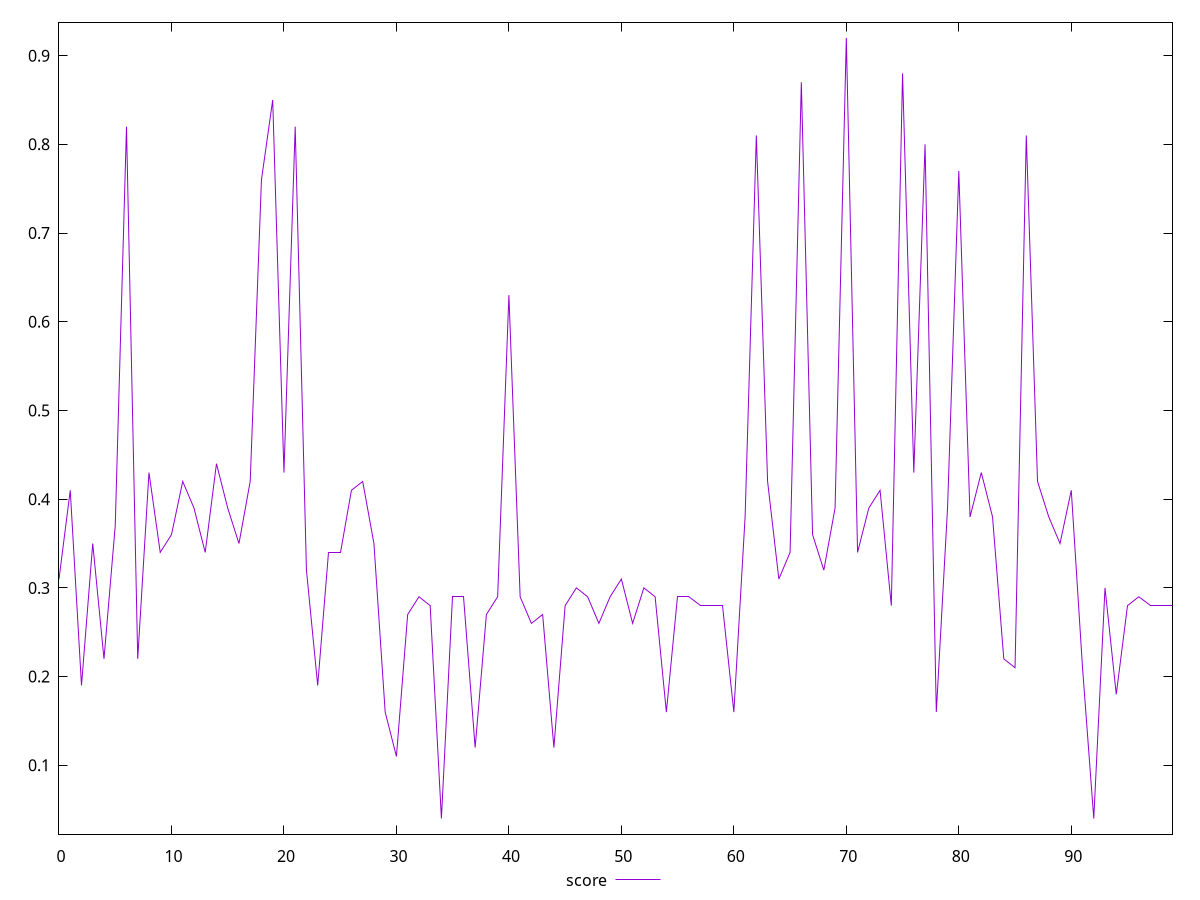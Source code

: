 reset

$score <<EOF
0 0.31
1 0.41
2 0.19
3 0.35
4 0.22
5 0.37
6 0.82
7 0.22
8 0.43
9 0.34
10 0.36
11 0.42
12 0.39
13 0.34
14 0.44
15 0.39
16 0.35
17 0.42
18 0.76
19 0.85
20 0.43
21 0.82
22 0.32
23 0.19
24 0.34
25 0.34
26 0.41
27 0.42
28 0.35
29 0.16
30 0.11
31 0.27
32 0.29
33 0.28
34 0.04
35 0.29
36 0.29
37 0.12
38 0.27
39 0.29
40 0.63
41 0.29
42 0.26
43 0.27
44 0.12
45 0.28
46 0.3
47 0.29
48 0.26
49 0.29
50 0.31
51 0.26
52 0.3
53 0.29
54 0.16
55 0.29
56 0.29
57 0.28
58 0.28
59 0.28
60 0.16
61 0.38
62 0.81
63 0.42
64 0.31
65 0.34
66 0.87
67 0.36
68 0.32
69 0.39
70 0.92
71 0.34
72 0.39
73 0.41
74 0.28
75 0.88
76 0.43
77 0.8
78 0.16
79 0.39
80 0.77
81 0.38
82 0.43
83 0.38
84 0.22
85 0.21
86 0.81
87 0.42
88 0.38
89 0.35
90 0.41
91 0.21
92 0.04
93 0.3
94 0.18
95 0.28
96 0.29
97 0.28
98 0.28
99 0.28
EOF

set key outside below
set xrange [0:99]
set yrange [0.0224:0.9376]
set trange [0.0224:0.9376]
set terminal svg size 640, 500 enhanced background rgb 'white'
set output "reprap/first-meaningful-paint/samples/pages+cached+noexternal/score/values.svg"

plot $score title "score" with line

reset
